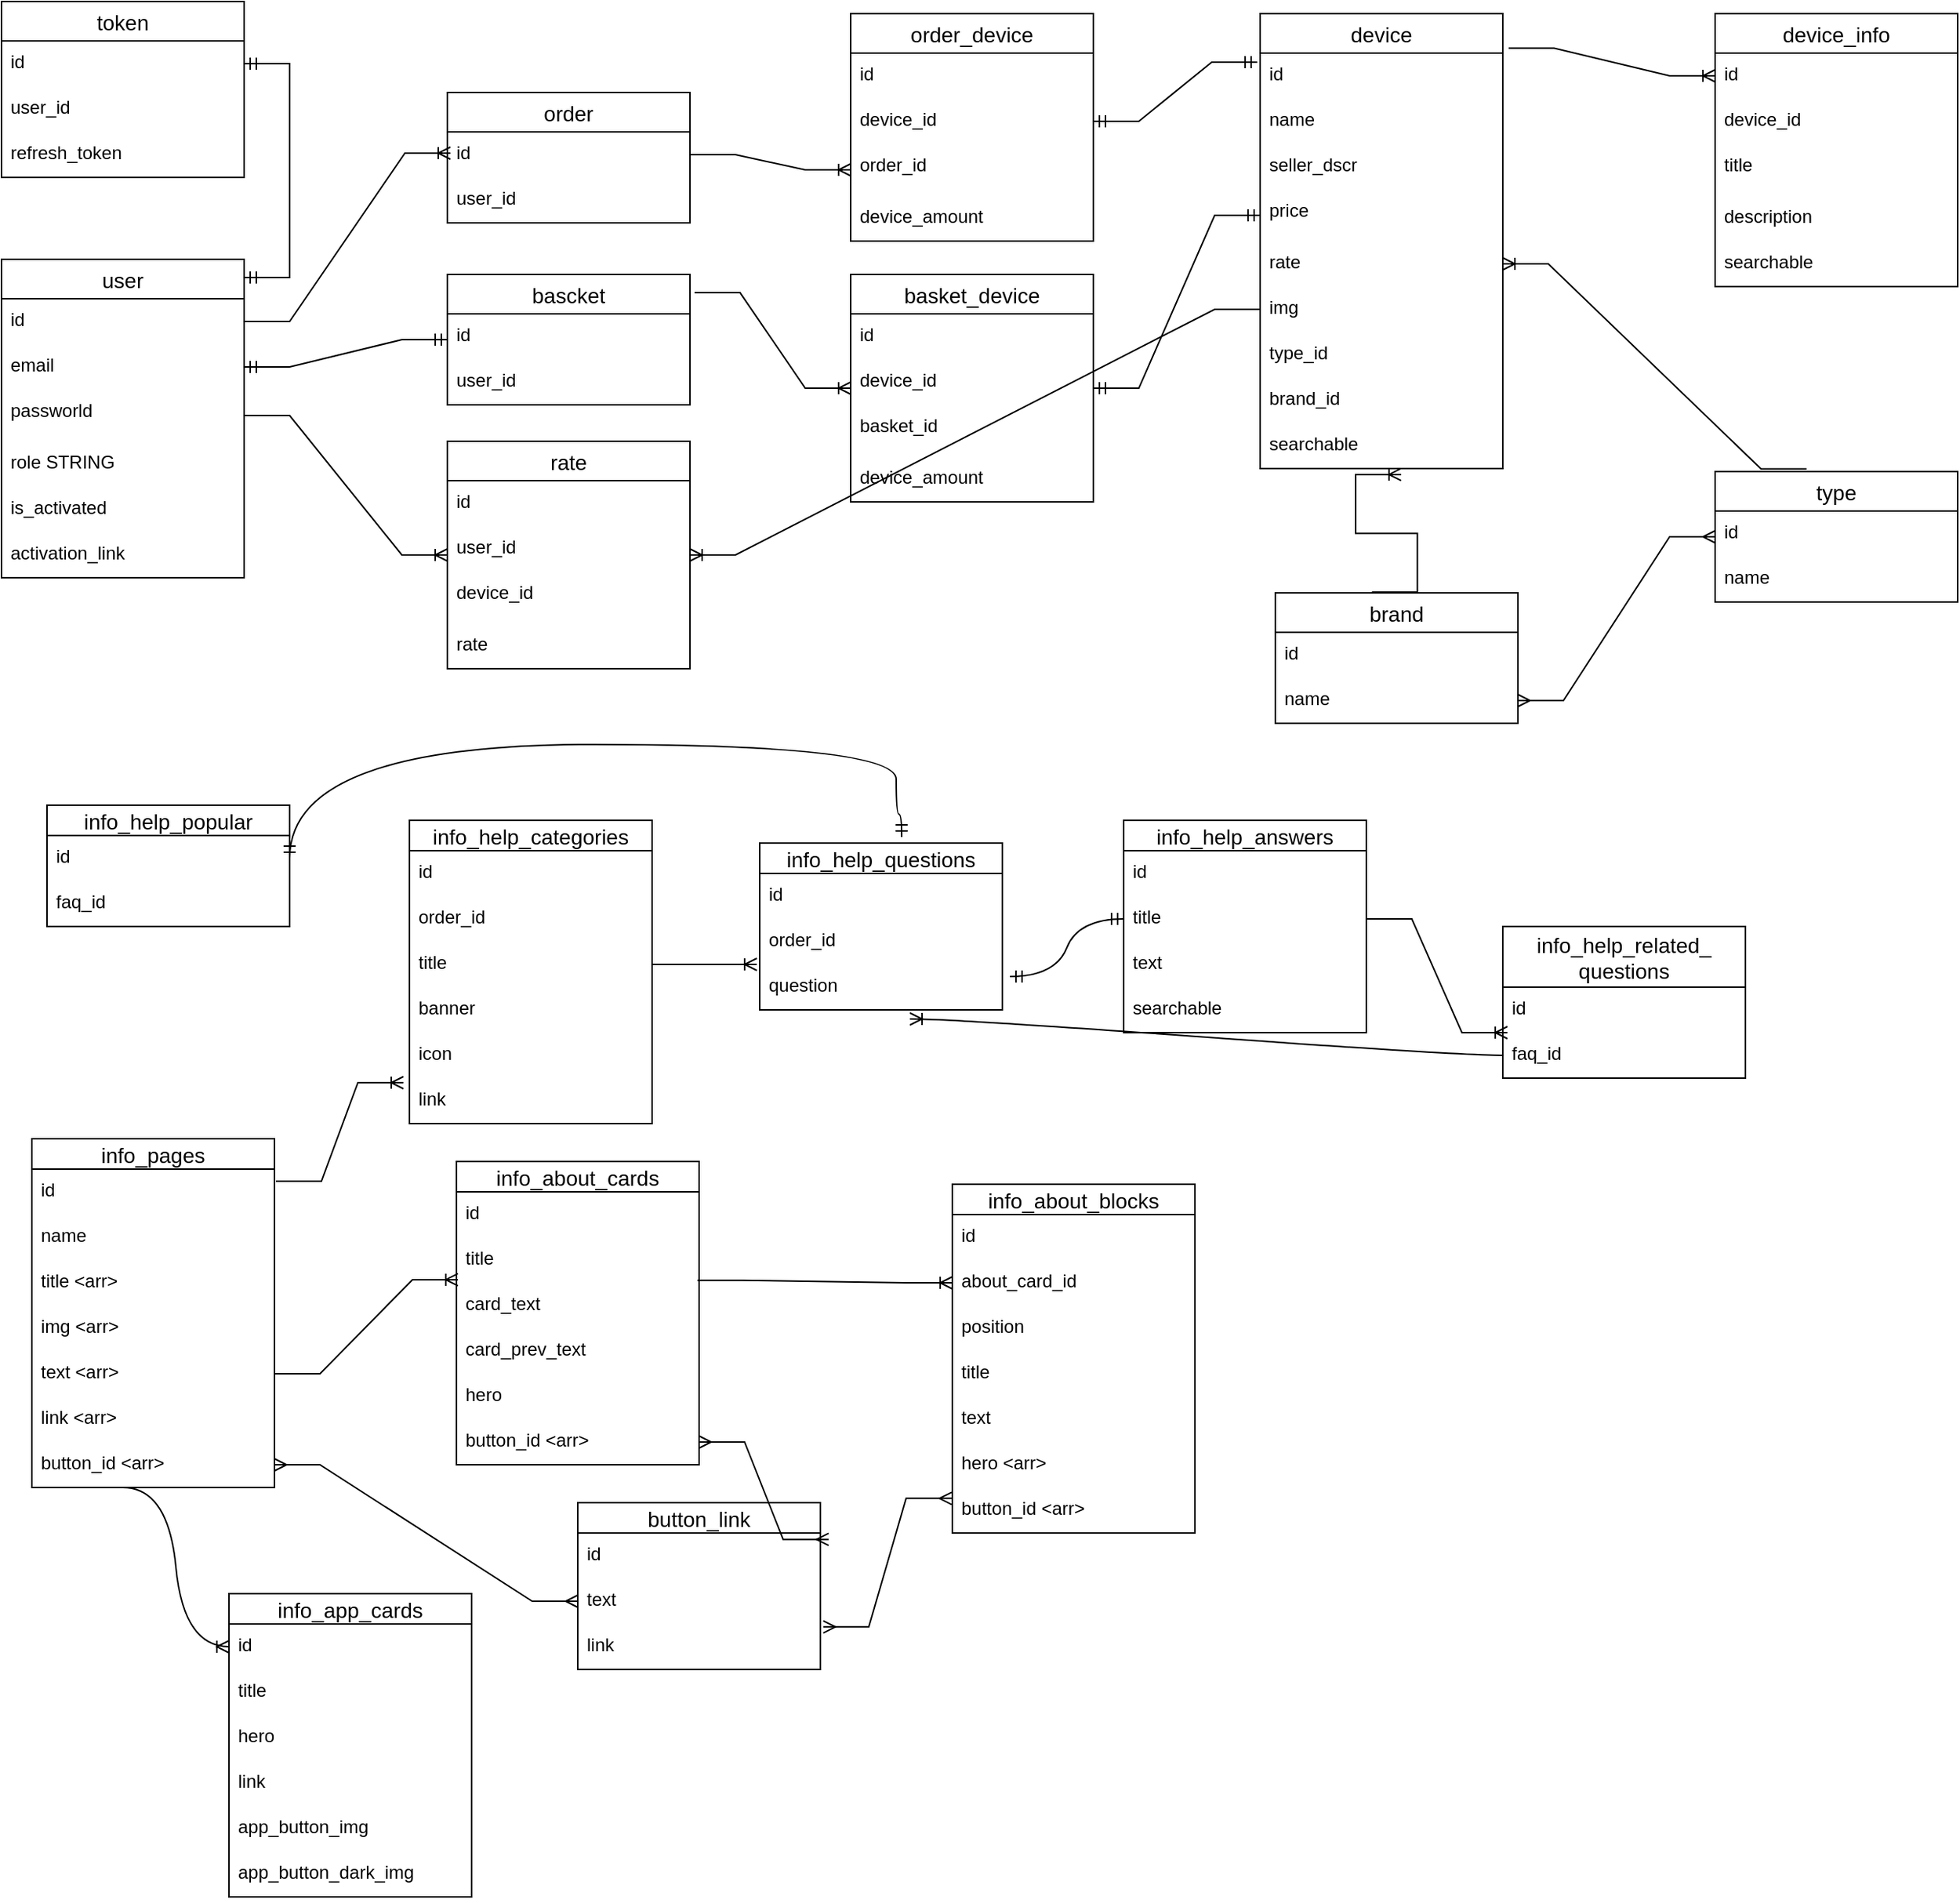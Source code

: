 <mxfile>
    <diagram id="hZeRhW0D8goVzrU_EnbR" name="Page-1">
        <mxGraphModel dx="1092" dy="359" grid="1" gridSize="10" guides="1" tooltips="1" connect="1" arrows="1" fold="1" page="1" pageScale="1" pageWidth="827" pageHeight="1169" math="0" shadow="0">
            <root>
                <mxCell id="0"/>
                <mxCell id="1" parent="0"/>
                <mxCell id="SUFD0tpNF5tw418baIag-1" value="user" style="swimlane;fontStyle=0;childLayout=stackLayout;horizontal=1;startSize=26;horizontalStack=0;resizeParent=1;resizeParentMax=0;resizeLast=0;collapsible=1;marginBottom=0;align=center;fontSize=14;" parent="1" vertex="1">
                    <mxGeometry x="40" y="190" width="160" height="210" as="geometry"/>
                </mxCell>
                <mxCell id="SUFD0tpNF5tw418baIag-2" value="id" style="text;strokeColor=none;fillColor=none;spacingLeft=4;spacingRight=4;overflow=hidden;rotatable=0;points=[[0,0.5],[1,0.5]];portConstraint=eastwest;fontSize=12;" parent="SUFD0tpNF5tw418baIag-1" vertex="1">
                    <mxGeometry y="26" width="160" height="30" as="geometry"/>
                </mxCell>
                <mxCell id="SUFD0tpNF5tw418baIag-3" value="email" style="text;strokeColor=none;fillColor=none;spacingLeft=4;spacingRight=4;overflow=hidden;rotatable=0;points=[[0,0.5],[1,0.5]];portConstraint=eastwest;fontSize=12;" parent="SUFD0tpNF5tw418baIag-1" vertex="1">
                    <mxGeometry y="56" width="160" height="30" as="geometry"/>
                </mxCell>
                <mxCell id="SUFD0tpNF5tw418baIag-5" value="passworld" style="text;strokeColor=none;fillColor=none;spacingLeft=4;spacingRight=4;overflow=hidden;rotatable=0;points=[[0,0.5],[1,0.5]];portConstraint=eastwest;fontSize=12;" parent="SUFD0tpNF5tw418baIag-1" vertex="1">
                    <mxGeometry y="86" width="160" height="34" as="geometry"/>
                </mxCell>
                <mxCell id="SUFD0tpNF5tw418baIag-4" value="role STRING" style="text;strokeColor=none;fillColor=none;spacingLeft=4;spacingRight=4;overflow=hidden;rotatable=0;points=[[0,0.5],[1,0.5]];portConstraint=eastwest;fontSize=12;" parent="SUFD0tpNF5tw418baIag-1" vertex="1">
                    <mxGeometry y="120" width="160" height="30" as="geometry"/>
                </mxCell>
                <mxCell id="RuoxXZoAFx81i13F3scx-2" value="is_activated" style="text;strokeColor=none;fillColor=none;spacingLeft=4;spacingRight=4;overflow=hidden;rotatable=0;points=[[0,0.5],[1,0.5]];portConstraint=eastwest;fontSize=12;" parent="SUFD0tpNF5tw418baIag-1" vertex="1">
                    <mxGeometry y="150" width="160" height="30" as="geometry"/>
                </mxCell>
                <mxCell id="RuoxXZoAFx81i13F3scx-3" value="activation_link" style="text;strokeColor=none;fillColor=none;spacingLeft=4;spacingRight=4;overflow=hidden;rotatable=0;points=[[0,0.5],[1,0.5]];portConstraint=eastwest;fontSize=12;" parent="SUFD0tpNF5tw418baIag-1" vertex="1">
                    <mxGeometry y="180" width="160" height="30" as="geometry"/>
                </mxCell>
                <mxCell id="SUFD0tpNF5tw418baIag-6" value="bascket" style="swimlane;fontStyle=0;childLayout=stackLayout;horizontal=1;startSize=26;horizontalStack=0;resizeParent=1;resizeParentMax=0;resizeLast=0;collapsible=1;marginBottom=0;align=center;fontSize=14;" parent="1" vertex="1">
                    <mxGeometry x="334" y="200" width="160" height="86" as="geometry"/>
                </mxCell>
                <mxCell id="SUFD0tpNF5tw418baIag-7" value="id" style="text;strokeColor=none;fillColor=none;spacingLeft=4;spacingRight=4;overflow=hidden;rotatable=0;points=[[0,0.5],[1,0.5]];portConstraint=eastwest;fontSize=12;" parent="SUFD0tpNF5tw418baIag-6" vertex="1">
                    <mxGeometry y="26" width="160" height="30" as="geometry"/>
                </mxCell>
                <mxCell id="SUFD0tpNF5tw418baIag-8" value="user_id" style="text;strokeColor=none;fillColor=none;spacingLeft=4;spacingRight=4;overflow=hidden;rotatable=0;points=[[0,0.5],[1,0.5]];portConstraint=eastwest;fontSize=12;" parent="SUFD0tpNF5tw418baIag-6" vertex="1">
                    <mxGeometry y="56" width="160" height="30" as="geometry"/>
                </mxCell>
                <mxCell id="SUFD0tpNF5tw418baIag-11" value="" style="edgeStyle=entityRelationEdgeStyle;fontSize=12;html=1;endArrow=ERmandOne;startArrow=ERmandOne;rounded=0;exitX=1;exitY=0.5;exitDx=0;exitDy=0;" parent="1" source="SUFD0tpNF5tw418baIag-3" target="SUFD0tpNF5tw418baIag-6" edge="1">
                    <mxGeometry width="100" height="100" relative="1" as="geometry">
                        <mxPoint x="314" y="370" as="sourcePoint"/>
                        <mxPoint x="414" y="270" as="targetPoint"/>
                    </mxGeometry>
                </mxCell>
                <mxCell id="SUFD0tpNF5tw418baIag-14" value="device" style="swimlane;fontStyle=0;childLayout=stackLayout;horizontal=1;startSize=26;horizontalStack=0;resizeParent=1;resizeParentMax=0;resizeLast=0;collapsible=1;marginBottom=0;align=center;fontSize=14;" parent="1" vertex="1">
                    <mxGeometry x="870" y="28" width="160" height="300" as="geometry"/>
                </mxCell>
                <mxCell id="SUFD0tpNF5tw418baIag-15" value="id" style="text;strokeColor=none;fillColor=none;spacingLeft=4;spacingRight=4;overflow=hidden;rotatable=0;points=[[0,0.5],[1,0.5]];portConstraint=eastwest;fontSize=12;" parent="SUFD0tpNF5tw418baIag-14" vertex="1">
                    <mxGeometry y="26" width="160" height="30" as="geometry"/>
                </mxCell>
                <mxCell id="SUFD0tpNF5tw418baIag-16" value="name&#10;&#10;&#10;&#10;&#10;&#10;&#10;&#10;&#10;&#10;" style="text;strokeColor=none;fillColor=none;spacingLeft=4;spacingRight=4;overflow=hidden;rotatable=0;points=[[0,0.5],[1,0.5]];portConstraint=eastwest;fontSize=12;" parent="SUFD0tpNF5tw418baIag-14" vertex="1">
                    <mxGeometry y="56" width="160" height="30" as="geometry"/>
                </mxCell>
                <mxCell id="4" value="seller_dscr&#10;" style="text;strokeColor=none;fillColor=none;spacingLeft=4;spacingRight=4;overflow=hidden;rotatable=0;points=[[0,0.5],[1,0.5]];portConstraint=eastwest;fontSize=12;" parent="SUFD0tpNF5tw418baIag-14" vertex="1">
                    <mxGeometry y="86" width="160" height="30" as="geometry"/>
                </mxCell>
                <mxCell id="SUFD0tpNF5tw418baIag-17" value="price" style="text;strokeColor=none;fillColor=none;spacingLeft=4;spacingRight=4;overflow=hidden;rotatable=0;points=[[0,0.5],[1,0.5]];portConstraint=eastwest;fontSize=12;" parent="SUFD0tpNF5tw418baIag-14" vertex="1">
                    <mxGeometry y="116" width="160" height="34" as="geometry"/>
                </mxCell>
                <mxCell id="SUFD0tpNF5tw418baIag-21" value="rate" style="text;strokeColor=none;fillColor=none;spacingLeft=4;spacingRight=4;overflow=hidden;rotatable=0;points=[[0,0.5],[1,0.5]];portConstraint=eastwest;fontSize=12;" parent="SUFD0tpNF5tw418baIag-14" vertex="1">
                    <mxGeometry y="150" width="160" height="30" as="geometry"/>
                </mxCell>
                <mxCell id="SUFD0tpNF5tw418baIag-23" value="img" style="text;strokeColor=none;fillColor=none;spacingLeft=4;spacingRight=4;overflow=hidden;rotatable=0;points=[[0,0.5],[1,0.5]];portConstraint=eastwest;fontSize=12;" parent="SUFD0tpNF5tw418baIag-14" vertex="1">
                    <mxGeometry y="180" width="160" height="30" as="geometry"/>
                </mxCell>
                <mxCell id="SUFD0tpNF5tw418baIag-24" value="type_id" style="text;strokeColor=none;fillColor=none;spacingLeft=4;spacingRight=4;overflow=hidden;rotatable=0;points=[[0,0.5],[1,0.5]];portConstraint=eastwest;fontSize=12;" parent="SUFD0tpNF5tw418baIag-14" vertex="1">
                    <mxGeometry y="210" width="160" height="30" as="geometry"/>
                </mxCell>
                <mxCell id="SUFD0tpNF5tw418baIag-22" value="brand_id" style="text;strokeColor=none;fillColor=none;spacingLeft=4;spacingRight=4;overflow=hidden;rotatable=0;points=[[0,0.5],[1,0.5]];portConstraint=eastwest;fontSize=12;" parent="SUFD0tpNF5tw418baIag-14" vertex="1">
                    <mxGeometry y="240" width="160" height="30" as="geometry"/>
                </mxCell>
                <mxCell id="7" value="searchable" style="text;strokeColor=none;fillColor=none;spacingLeft=4;spacingRight=4;overflow=hidden;rotatable=0;points=[[0,0.5],[1,0.5]];portConstraint=eastwest;fontSize=12;" vertex="1" parent="SUFD0tpNF5tw418baIag-14">
                    <mxGeometry y="270" width="160" height="30" as="geometry"/>
                </mxCell>
                <mxCell id="SUFD0tpNF5tw418baIag-25" value="type" style="swimlane;fontStyle=0;childLayout=stackLayout;horizontal=1;startSize=26;horizontalStack=0;resizeParent=1;resizeParentMax=0;resizeLast=0;collapsible=1;marginBottom=0;align=center;fontSize=14;" parent="1" vertex="1">
                    <mxGeometry x="1170" y="330" width="160" height="86" as="geometry"/>
                </mxCell>
                <mxCell id="SUFD0tpNF5tw418baIag-26" value="id" style="text;strokeColor=none;fillColor=none;spacingLeft=4;spacingRight=4;overflow=hidden;rotatable=0;points=[[0,0.5],[1,0.5]];portConstraint=eastwest;fontSize=12;" parent="SUFD0tpNF5tw418baIag-25" vertex="1">
                    <mxGeometry y="26" width="160" height="30" as="geometry"/>
                </mxCell>
                <mxCell id="SUFD0tpNF5tw418baIag-27" value="name" style="text;strokeColor=none;fillColor=none;spacingLeft=4;spacingRight=4;overflow=hidden;rotatable=0;points=[[0,0.5],[1,0.5]];portConstraint=eastwest;fontSize=12;" parent="SUFD0tpNF5tw418baIag-25" vertex="1">
                    <mxGeometry y="56" width="160" height="30" as="geometry"/>
                </mxCell>
                <mxCell id="SUFD0tpNF5tw418baIag-30" value="brand" style="swimlane;fontStyle=0;childLayout=stackLayout;horizontal=1;startSize=26;horizontalStack=0;resizeParent=1;resizeParentMax=0;resizeLast=0;collapsible=1;marginBottom=0;align=center;fontSize=14;" parent="1" vertex="1">
                    <mxGeometry x="880" y="410" width="160" height="86" as="geometry"/>
                </mxCell>
                <mxCell id="SUFD0tpNF5tw418baIag-31" value="id" style="text;strokeColor=none;fillColor=none;spacingLeft=4;spacingRight=4;overflow=hidden;rotatable=0;points=[[0,0.5],[1,0.5]];portConstraint=eastwest;fontSize=12;" parent="SUFD0tpNF5tw418baIag-30" vertex="1">
                    <mxGeometry y="26" width="160" height="30" as="geometry"/>
                </mxCell>
                <mxCell id="SUFD0tpNF5tw418baIag-32" value="name" style="text;strokeColor=none;fillColor=none;spacingLeft=4;spacingRight=4;overflow=hidden;rotatable=0;points=[[0,0.5],[1,0.5]];portConstraint=eastwest;fontSize=12;" parent="SUFD0tpNF5tw418baIag-30" vertex="1">
                    <mxGeometry y="56" width="160" height="30" as="geometry"/>
                </mxCell>
                <mxCell id="SUFD0tpNF5tw418baIag-35" value="" style="edgeStyle=entityRelationEdgeStyle;fontSize=12;html=1;endArrow=ERoneToMany;rounded=0;exitX=0.377;exitY=-0.02;exitDx=0;exitDy=0;exitPerimeter=0;entryX=1;entryY=0.5;entryDx=0;entryDy=0;" parent="1" source="SUFD0tpNF5tw418baIag-25" target="SUFD0tpNF5tw418baIag-21" edge="1">
                    <mxGeometry width="100" height="100" relative="1" as="geometry">
                        <mxPoint x="210" y="460" as="sourcePoint"/>
                        <mxPoint x="1130" y="410" as="targetPoint"/>
                    </mxGeometry>
                </mxCell>
                <mxCell id="SUFD0tpNF5tw418baIag-36" value="" style="edgeStyle=entityRelationEdgeStyle;fontSize=12;html=1;endArrow=ERoneToMany;rounded=0;entryX=0.581;entryY=1.133;entryDx=0;entryDy=0;entryPerimeter=0;exitX=0.398;exitY=-0.006;exitDx=0;exitDy=0;exitPerimeter=0;" parent="1" source="SUFD0tpNF5tw418baIag-30" target="7" edge="1">
                    <mxGeometry width="100" height="100" relative="1" as="geometry">
                        <mxPoint x="810" y="510" as="sourcePoint"/>
                        <mxPoint x="760" y="580" as="targetPoint"/>
                    </mxGeometry>
                </mxCell>
                <mxCell id="SUFD0tpNF5tw418baIag-37" value="" style="edgeStyle=entityRelationEdgeStyle;fontSize=12;html=1;endArrow=ERmany;startArrow=ERmany;rounded=0;exitX=1;exitY=0.5;exitDx=0;exitDy=0;" parent="1" source="SUFD0tpNF5tw418baIag-32" target="SUFD0tpNF5tw418baIag-25" edge="1">
                    <mxGeometry width="100" height="100" relative="1" as="geometry">
                        <mxPoint x="400" y="580" as="sourcePoint"/>
                        <mxPoint x="450" y="530" as="targetPoint"/>
                    </mxGeometry>
                </mxCell>
                <mxCell id="SUFD0tpNF5tw418baIag-38" value="device_info" style="swimlane;fontStyle=0;childLayout=stackLayout;horizontal=1;startSize=26;horizontalStack=0;resizeParent=1;resizeParentMax=0;resizeLast=0;collapsible=1;marginBottom=0;align=center;fontSize=14;" parent="1" vertex="1">
                    <mxGeometry x="1170" y="28" width="160" height="180" as="geometry"/>
                </mxCell>
                <mxCell id="SUFD0tpNF5tw418baIag-39" value="id" style="text;strokeColor=none;fillColor=none;spacingLeft=4;spacingRight=4;overflow=hidden;rotatable=0;points=[[0,0.5],[1,0.5]];portConstraint=eastwest;fontSize=12;" parent="SUFD0tpNF5tw418baIag-38" vertex="1">
                    <mxGeometry y="26" width="160" height="30" as="geometry"/>
                </mxCell>
                <mxCell id="SUFD0tpNF5tw418baIag-40" value="device_id" style="text;strokeColor=none;fillColor=none;spacingLeft=4;spacingRight=4;overflow=hidden;rotatable=0;points=[[0,0.5],[1,0.5]];portConstraint=eastwest;fontSize=12;" parent="SUFD0tpNF5tw418baIag-38" vertex="1">
                    <mxGeometry y="56" width="160" height="30" as="geometry"/>
                </mxCell>
                <mxCell id="SUFD0tpNF5tw418baIag-41" value="title" style="text;strokeColor=none;fillColor=none;spacingLeft=4;spacingRight=4;overflow=hidden;rotatable=0;points=[[0,0.5],[1,0.5]];portConstraint=eastwest;fontSize=12;" parent="SUFD0tpNF5tw418baIag-38" vertex="1">
                    <mxGeometry y="86" width="160" height="34" as="geometry"/>
                </mxCell>
                <mxCell id="SUFD0tpNF5tw418baIag-42" value="description" style="text;strokeColor=none;fillColor=none;spacingLeft=4;spacingRight=4;overflow=hidden;rotatable=0;points=[[0,0.5],[1,0.5]];portConstraint=eastwest;fontSize=12;" parent="SUFD0tpNF5tw418baIag-38" vertex="1">
                    <mxGeometry y="120" width="160" height="30" as="geometry"/>
                </mxCell>
                <mxCell id="8" value="searchable" style="text;strokeColor=none;fillColor=none;spacingLeft=4;spacingRight=4;overflow=hidden;rotatable=0;points=[[0,0.5],[1,0.5]];portConstraint=eastwest;fontSize=12;" vertex="1" parent="SUFD0tpNF5tw418baIag-38">
                    <mxGeometry y="150" width="160" height="30" as="geometry"/>
                </mxCell>
                <mxCell id="SUFD0tpNF5tw418baIag-43" value="" style="edgeStyle=entityRelationEdgeStyle;fontSize=12;html=1;endArrow=ERoneToMany;rounded=0;exitX=1.024;exitY=0.076;exitDx=0;exitDy=0;exitPerimeter=0;" parent="1" source="SUFD0tpNF5tw418baIag-14" target="SUFD0tpNF5tw418baIag-39" edge="1">
                    <mxGeometry width="100" height="100" relative="1" as="geometry">
                        <mxPoint x="360" y="690" as="sourcePoint"/>
                        <mxPoint x="1060" y="220" as="targetPoint"/>
                    </mxGeometry>
                </mxCell>
                <mxCell id="SUFD0tpNF5tw418baIag-44" value="basket_device" style="swimlane;fontStyle=0;childLayout=stackLayout;horizontal=1;startSize=26;horizontalStack=0;resizeParent=1;resizeParentMax=0;resizeLast=0;collapsible=1;marginBottom=0;align=center;fontSize=14;" parent="1" vertex="1">
                    <mxGeometry x="600" y="200" width="160" height="150" as="geometry"/>
                </mxCell>
                <mxCell id="SUFD0tpNF5tw418baIag-45" value="id" style="text;strokeColor=none;fillColor=none;spacingLeft=4;spacingRight=4;overflow=hidden;rotatable=0;points=[[0,0.5],[1,0.5]];portConstraint=eastwest;fontSize=12;" parent="SUFD0tpNF5tw418baIag-44" vertex="1">
                    <mxGeometry y="26" width="160" height="30" as="geometry"/>
                </mxCell>
                <mxCell id="SUFD0tpNF5tw418baIag-46" value="device_id" style="text;strokeColor=none;fillColor=none;spacingLeft=4;spacingRight=4;overflow=hidden;rotatable=0;points=[[0,0.5],[1,0.5]];portConstraint=eastwest;fontSize=12;" parent="SUFD0tpNF5tw418baIag-44" vertex="1">
                    <mxGeometry y="56" width="160" height="30" as="geometry"/>
                </mxCell>
                <mxCell id="SUFD0tpNF5tw418baIag-48" value="basket_id" style="text;strokeColor=none;fillColor=none;spacingLeft=4;spacingRight=4;overflow=hidden;rotatable=0;points=[[0,0.5],[1,0.5]];portConstraint=eastwest;fontSize=12;" parent="SUFD0tpNF5tw418baIag-44" vertex="1">
                    <mxGeometry y="86" width="160" height="34" as="geometry"/>
                </mxCell>
                <mxCell id="YWA_Ww9ENnkFtok94tXo-1" value="device_amount" style="text;strokeColor=none;fillColor=none;spacingLeft=4;spacingRight=4;overflow=hidden;rotatable=0;points=[[0,0.5],[1,0.5]];portConstraint=eastwest;fontSize=12;" parent="SUFD0tpNF5tw418baIag-44" vertex="1">
                    <mxGeometry y="120" width="160" height="30" as="geometry"/>
                </mxCell>
                <mxCell id="SUFD0tpNF5tw418baIag-49" value="" style="edgeStyle=entityRelationEdgeStyle;fontSize=12;html=1;endArrow=ERoneToMany;rounded=0;exitX=1.019;exitY=0.14;exitDx=0;exitDy=0;exitPerimeter=0;" parent="1" source="SUFD0tpNF5tw418baIag-6" target="SUFD0tpNF5tw418baIag-44" edge="1">
                    <mxGeometry width="100" height="100" relative="1" as="geometry">
                        <mxPoint x="360" y="390" as="sourcePoint"/>
                        <mxPoint x="460" y="290" as="targetPoint"/>
                    </mxGeometry>
                </mxCell>
                <mxCell id="SUFD0tpNF5tw418baIag-50" value="" style="edgeStyle=entityRelationEdgeStyle;fontSize=12;html=1;endArrow=ERmandOne;startArrow=ERmandOne;rounded=0;exitX=0;exitY=0.5;exitDx=0;exitDy=0;" parent="1" source="SUFD0tpNF5tw418baIag-17" target="SUFD0tpNF5tw418baIag-44" edge="1">
                    <mxGeometry width="100" height="100" relative="1" as="geometry">
                        <mxPoint x="380" y="390" as="sourcePoint"/>
                        <mxPoint x="480" y="290" as="targetPoint"/>
                    </mxGeometry>
                </mxCell>
                <mxCell id="SUFD0tpNF5tw418baIag-52" value="rate" style="swimlane;fontStyle=0;childLayout=stackLayout;horizontal=1;startSize=26;horizontalStack=0;resizeParent=1;resizeParentMax=0;resizeLast=0;collapsible=1;marginBottom=0;align=center;fontSize=14;" parent="1" vertex="1">
                    <mxGeometry x="334" y="310" width="160" height="150" as="geometry"/>
                </mxCell>
                <mxCell id="SUFD0tpNF5tw418baIag-53" value="id" style="text;strokeColor=none;fillColor=none;spacingLeft=4;spacingRight=4;overflow=hidden;rotatable=0;points=[[0,0.5],[1,0.5]];portConstraint=eastwest;fontSize=12;" parent="SUFD0tpNF5tw418baIag-52" vertex="1">
                    <mxGeometry y="26" width="160" height="30" as="geometry"/>
                </mxCell>
                <mxCell id="SUFD0tpNF5tw418baIag-54" value="user_id" style="text;strokeColor=none;fillColor=none;spacingLeft=4;spacingRight=4;overflow=hidden;rotatable=0;points=[[0,0.5],[1,0.5]];portConstraint=eastwest;fontSize=12;" parent="SUFD0tpNF5tw418baIag-52" vertex="1">
                    <mxGeometry y="56" width="160" height="30" as="geometry"/>
                </mxCell>
                <mxCell id="SUFD0tpNF5tw418baIag-55" value="device_id" style="text;strokeColor=none;fillColor=none;spacingLeft=4;spacingRight=4;overflow=hidden;rotatable=0;points=[[0,0.5],[1,0.5]];portConstraint=eastwest;fontSize=12;" parent="SUFD0tpNF5tw418baIag-52" vertex="1">
                    <mxGeometry y="86" width="160" height="34" as="geometry"/>
                </mxCell>
                <mxCell id="SUFD0tpNF5tw418baIag-56" value="rate" style="text;strokeColor=none;fillColor=none;spacingLeft=4;spacingRight=4;overflow=hidden;rotatable=0;points=[[0,0.5],[1,0.5]];portConstraint=eastwest;fontSize=12;" parent="SUFD0tpNF5tw418baIag-52" vertex="1">
                    <mxGeometry y="120" width="160" height="30" as="geometry"/>
                </mxCell>
                <mxCell id="SUFD0tpNF5tw418baIag-57" value="" style="edgeStyle=entityRelationEdgeStyle;fontSize=12;html=1;endArrow=ERoneToMany;rounded=0;" parent="1" source="SUFD0tpNF5tw418baIag-5" target="SUFD0tpNF5tw418baIag-52" edge="1">
                    <mxGeometry width="100" height="100" relative="1" as="geometry">
                        <mxPoint x="330" y="460" as="sourcePoint"/>
                        <mxPoint x="490" y="420" as="targetPoint"/>
                    </mxGeometry>
                </mxCell>
                <mxCell id="SUFD0tpNF5tw418baIag-58" value="" style="edgeStyle=entityRelationEdgeStyle;fontSize=12;html=1;endArrow=ERoneToMany;rounded=0;exitX=0;exitY=0.5;exitDx=0;exitDy=0;" parent="1" source="SUFD0tpNF5tw418baIag-23" target="SUFD0tpNF5tw418baIag-52" edge="1">
                    <mxGeometry width="100" height="100" relative="1" as="geometry">
                        <mxPoint x="510" y="310" as="sourcePoint"/>
                        <mxPoint x="430" y="360" as="targetPoint"/>
                    </mxGeometry>
                </mxCell>
                <mxCell id="IkXxFlftjOC6oyxYw-Yh-1" value="order" style="swimlane;fontStyle=0;childLayout=stackLayout;horizontal=1;startSize=26;horizontalStack=0;resizeParent=1;resizeParentMax=0;resizeLast=0;collapsible=1;marginBottom=0;align=center;fontSize=14;" parent="1" vertex="1">
                    <mxGeometry x="334" y="80" width="160" height="86" as="geometry"/>
                </mxCell>
                <mxCell id="IkXxFlftjOC6oyxYw-Yh-2" value="id" style="text;strokeColor=none;fillColor=none;spacingLeft=4;spacingRight=4;overflow=hidden;rotatable=0;points=[[0,0.5],[1,0.5]];portConstraint=eastwest;fontSize=12;" parent="IkXxFlftjOC6oyxYw-Yh-1" vertex="1">
                    <mxGeometry y="26" width="160" height="30" as="geometry"/>
                </mxCell>
                <mxCell id="IkXxFlftjOC6oyxYw-Yh-3" value="user_id" style="text;strokeColor=none;fillColor=none;spacingLeft=4;spacingRight=4;overflow=hidden;rotatable=0;points=[[0,0.5],[1,0.5]];portConstraint=eastwest;fontSize=12;" parent="IkXxFlftjOC6oyxYw-Yh-1" vertex="1">
                    <mxGeometry y="56" width="160" height="30" as="geometry"/>
                </mxCell>
                <mxCell id="IkXxFlftjOC6oyxYw-Yh-4" value="order_device" style="swimlane;fontStyle=0;childLayout=stackLayout;horizontal=1;startSize=26;horizontalStack=0;resizeParent=1;resizeParentMax=0;resizeLast=0;collapsible=1;marginBottom=0;align=center;fontSize=14;" parent="1" vertex="1">
                    <mxGeometry x="600" y="28" width="160" height="150" as="geometry"/>
                </mxCell>
                <mxCell id="IkXxFlftjOC6oyxYw-Yh-5" value="id" style="text;strokeColor=none;fillColor=none;spacingLeft=4;spacingRight=4;overflow=hidden;rotatable=0;points=[[0,0.5],[1,0.5]];portConstraint=eastwest;fontSize=12;" parent="IkXxFlftjOC6oyxYw-Yh-4" vertex="1">
                    <mxGeometry y="26" width="160" height="30" as="geometry"/>
                </mxCell>
                <mxCell id="IkXxFlftjOC6oyxYw-Yh-6" value="device_id" style="text;strokeColor=none;fillColor=none;spacingLeft=4;spacingRight=4;overflow=hidden;rotatable=0;points=[[0,0.5],[1,0.5]];portConstraint=eastwest;fontSize=12;" parent="IkXxFlftjOC6oyxYw-Yh-4" vertex="1">
                    <mxGeometry y="56" width="160" height="30" as="geometry"/>
                </mxCell>
                <mxCell id="IkXxFlftjOC6oyxYw-Yh-7" value="order_id" style="text;strokeColor=none;fillColor=none;spacingLeft=4;spacingRight=4;overflow=hidden;rotatable=0;points=[[0,0.5],[1,0.5]];portConstraint=eastwest;fontSize=12;" parent="IkXxFlftjOC6oyxYw-Yh-4" vertex="1">
                    <mxGeometry y="86" width="160" height="34" as="geometry"/>
                </mxCell>
                <mxCell id="IkXxFlftjOC6oyxYw-Yh-8" value="device_amount" style="text;strokeColor=none;fillColor=none;spacingLeft=4;spacingRight=4;overflow=hidden;rotatable=0;points=[[0,0.5],[1,0.5]];portConstraint=eastwest;fontSize=12;" parent="IkXxFlftjOC6oyxYw-Yh-4" vertex="1">
                    <mxGeometry y="120" width="160" height="30" as="geometry"/>
                </mxCell>
                <mxCell id="IkXxFlftjOC6oyxYw-Yh-10" value="" style="edgeStyle=entityRelationEdgeStyle;fontSize=12;html=1;endArrow=ERoneToMany;rounded=0;entryX=0;entryY=0.5;entryDx=0;entryDy=0;exitX=1;exitY=0.5;exitDx=0;exitDy=0;" parent="1" source="IkXxFlftjOC6oyxYw-Yh-2" target="IkXxFlftjOC6oyxYw-Yh-7" edge="1">
                    <mxGeometry width="100" height="100" relative="1" as="geometry">
                        <mxPoint x="494" y="70" as="sourcePoint"/>
                        <mxPoint x="596.96" y="134.48" as="targetPoint"/>
                    </mxGeometry>
                </mxCell>
                <mxCell id="IkXxFlftjOC6oyxYw-Yh-11" value="" style="edgeStyle=entityRelationEdgeStyle;fontSize=12;html=1;endArrow=ERmandOne;startArrow=ERmandOne;rounded=0;entryX=1;entryY=0.5;entryDx=0;entryDy=0;exitX=-0.012;exitY=0.2;exitDx=0;exitDy=0;exitPerimeter=0;" parent="1" source="SUFD0tpNF5tw418baIag-15" target="IkXxFlftjOC6oyxYw-Yh-6" edge="1">
                    <mxGeometry width="100" height="100" relative="1" as="geometry">
                        <mxPoint x="910" y="130" as="sourcePoint"/>
                        <mxPoint x="800" y="95.08" as="targetPoint"/>
                    </mxGeometry>
                </mxCell>
                <mxCell id="IkXxFlftjOC6oyxYw-Yh-14" value="" style="edgeStyle=entityRelationEdgeStyle;fontSize=12;html=1;endArrow=ERoneToMany;rounded=0;entryX=0;entryY=0.5;entryDx=0;entryDy=0;exitX=1;exitY=0.5;exitDx=0;exitDy=0;" parent="1" source="SUFD0tpNF5tw418baIag-2" edge="1">
                    <mxGeometry width="100" height="100" relative="1" as="geometry">
                        <mxPoint x="220" y="148" as="sourcePoint"/>
                        <mxPoint x="336" y="120" as="targetPoint"/>
                    </mxGeometry>
                </mxCell>
                <mxCell id="RuoxXZoAFx81i13F3scx-4" value="token" style="swimlane;fontStyle=0;childLayout=stackLayout;horizontal=1;startSize=26;horizontalStack=0;resizeParent=1;resizeParentMax=0;resizeLast=0;collapsible=1;marginBottom=0;align=center;fontSize=14;" parent="1" vertex="1">
                    <mxGeometry x="40" y="20" width="160" height="116" as="geometry"/>
                </mxCell>
                <mxCell id="RuoxXZoAFx81i13F3scx-15" value="id" style="text;strokeColor=none;fillColor=none;spacingLeft=4;spacingRight=4;overflow=hidden;rotatable=0;points=[[0,0.5],[1,0.5]];portConstraint=eastwest;fontSize=12;" parent="RuoxXZoAFx81i13F3scx-4" vertex="1">
                    <mxGeometry y="26" width="160" height="30" as="geometry"/>
                </mxCell>
                <mxCell id="RuoxXZoAFx81i13F3scx-10" value="user_id" style="text;strokeColor=none;fillColor=none;spacingLeft=4;spacingRight=4;overflow=hidden;rotatable=0;points=[[0,0.5],[1,0.5]];portConstraint=eastwest;fontSize=12;" parent="RuoxXZoAFx81i13F3scx-4" vertex="1">
                    <mxGeometry y="56" width="160" height="30" as="geometry"/>
                </mxCell>
                <mxCell id="RuoxXZoAFx81i13F3scx-6" value="refresh_token" style="text;strokeColor=none;fillColor=none;spacingLeft=4;spacingRight=4;overflow=hidden;rotatable=0;points=[[0,0.5],[1,0.5]];portConstraint=eastwest;fontSize=12;" parent="RuoxXZoAFx81i13F3scx-4" vertex="1">
                    <mxGeometry y="86" width="160" height="30" as="geometry"/>
                </mxCell>
                <mxCell id="RuoxXZoAFx81i13F3scx-13" value="" style="edgeStyle=entityRelationEdgeStyle;fontSize=12;html=1;endArrow=ERmandOne;startArrow=ERmandOne;rounded=0;entryX=1;entryY=0.057;entryDx=0;entryDy=0;entryPerimeter=0;" parent="1" source="RuoxXZoAFx81i13F3scx-15" target="SUFD0tpNF5tw418baIag-1" edge="1">
                    <mxGeometry width="100" height="100" relative="1" as="geometry">
                        <mxPoint x="210" y="40" as="sourcePoint"/>
                        <mxPoint y="80" as="targetPoint"/>
                    </mxGeometry>
                </mxCell>
                <mxCell id="v_IM4eJg1uwsnEVhw5GO-1" value="info_pages" style="swimlane;fontStyle=0;childLayout=stackLayout;horizontal=1;startSize=20;horizontalStack=0;resizeParent=1;resizeParentMax=0;resizeLast=0;collapsible=1;marginBottom=0;align=center;fontSize=14;" parent="1" vertex="1">
                    <mxGeometry x="60" y="770" width="160" height="230" as="geometry">
                        <mxRectangle x="80" y="550" width="80" height="30" as="alternateBounds"/>
                    </mxGeometry>
                </mxCell>
                <mxCell id="v_IM4eJg1uwsnEVhw5GO-2" value="id" style="text;strokeColor=none;fillColor=none;spacingLeft=4;spacingRight=4;overflow=hidden;rotatable=0;points=[[0,0.5],[1,0.5]];portConstraint=eastwest;fontSize=12;" parent="v_IM4eJg1uwsnEVhw5GO-1" vertex="1">
                    <mxGeometry y="20" width="160" height="30" as="geometry"/>
                </mxCell>
                <mxCell id="v_IM4eJg1uwsnEVhw5GO-3" value="name" style="text;strokeColor=none;fillColor=none;spacingLeft=4;spacingRight=4;overflow=hidden;rotatable=0;points=[[0,0.5],[1,0.5]];portConstraint=eastwest;fontSize=12;" parent="v_IM4eJg1uwsnEVhw5GO-1" vertex="1">
                    <mxGeometry y="50" width="160" height="30" as="geometry"/>
                </mxCell>
                <mxCell id="rdArdedHqNd1tPleShdm-20" value="title &lt;arr&gt;" style="text;strokeColor=none;fillColor=none;spacingLeft=4;spacingRight=4;overflow=hidden;rotatable=0;points=[[0,0.5],[1,0.5]];portConstraint=eastwest;fontSize=12;" parent="v_IM4eJg1uwsnEVhw5GO-1" vertex="1">
                    <mxGeometry y="80" width="160" height="30" as="geometry"/>
                </mxCell>
                <mxCell id="rdArdedHqNd1tPleShdm-24" value="img &lt;arr&gt;" style="text;strokeColor=none;fillColor=none;spacingLeft=4;spacingRight=4;overflow=hidden;rotatable=0;points=[[0,0.5],[1,0.5]];portConstraint=eastwest;fontSize=12;" parent="v_IM4eJg1uwsnEVhw5GO-1" vertex="1">
                    <mxGeometry y="110" width="160" height="30" as="geometry"/>
                </mxCell>
                <mxCell id="rdArdedHqNd1tPleShdm-21" value="text &lt;arr&gt;" style="text;strokeColor=none;fillColor=none;spacingLeft=4;spacingRight=4;overflow=hidden;rotatable=0;points=[[0,0.5],[1,0.5]];portConstraint=eastwest;fontSize=12;" parent="v_IM4eJg1uwsnEVhw5GO-1" vertex="1">
                    <mxGeometry y="140" width="160" height="30" as="geometry"/>
                </mxCell>
                <mxCell id="rdArdedHqNd1tPleShdm-22" value="link &lt;arr&gt;" style="text;strokeColor=none;fillColor=none;spacingLeft=4;spacingRight=4;overflow=hidden;rotatable=0;points=[[0,0.5],[1,0.5]];portConstraint=eastwest;fontSize=12;" parent="v_IM4eJg1uwsnEVhw5GO-1" vertex="1">
                    <mxGeometry y="170" width="160" height="30" as="geometry"/>
                </mxCell>
                <mxCell id="rdArdedHqNd1tPleShdm-23" value="button_id &lt;arr&gt;" style="text;strokeColor=none;fillColor=none;spacingLeft=4;spacingRight=4;overflow=hidden;rotatable=0;points=[[0,0.5],[1,0.5]];portConstraint=eastwest;fontSize=12;" parent="v_IM4eJg1uwsnEVhw5GO-1" vertex="1">
                    <mxGeometry y="200" width="160" height="30" as="geometry"/>
                </mxCell>
                <mxCell id="v_IM4eJg1uwsnEVhw5GO-5" value="button_link" style="swimlane;fontStyle=0;childLayout=stackLayout;horizontal=1;startSize=20;horizontalStack=0;resizeParent=1;resizeParentMax=0;resizeLast=0;collapsible=1;marginBottom=0;align=center;fontSize=14;" parent="1" vertex="1">
                    <mxGeometry x="420" y="1010" width="160" height="110" as="geometry">
                        <mxRectangle x="80" y="550" width="80" height="30" as="alternateBounds"/>
                    </mxGeometry>
                </mxCell>
                <mxCell id="v_IM4eJg1uwsnEVhw5GO-6" value="id" style="text;strokeColor=none;fillColor=none;spacingLeft=4;spacingRight=4;overflow=hidden;rotatable=0;points=[[0,0.5],[1,0.5]];portConstraint=eastwest;fontSize=12;" parent="v_IM4eJg1uwsnEVhw5GO-5" vertex="1">
                    <mxGeometry y="20" width="160" height="30" as="geometry"/>
                </mxCell>
                <mxCell id="v_IM4eJg1uwsnEVhw5GO-7" value="text" style="text;strokeColor=none;fillColor=none;spacingLeft=4;spacingRight=4;overflow=hidden;rotatable=0;points=[[0,0.5],[1,0.5]];portConstraint=eastwest;fontSize=12;" parent="v_IM4eJg1uwsnEVhw5GO-5" vertex="1">
                    <mxGeometry y="50" width="160" height="30" as="geometry"/>
                </mxCell>
                <mxCell id="v_IM4eJg1uwsnEVhw5GO-8" value="link" style="text;strokeColor=none;fillColor=none;spacingLeft=4;spacingRight=4;overflow=hidden;rotatable=0;points=[[0,0.5],[1,0.5]];portConstraint=eastwest;fontSize=12;" parent="v_IM4eJg1uwsnEVhw5GO-5" vertex="1">
                    <mxGeometry y="80" width="160" height="30" as="geometry"/>
                </mxCell>
                <mxCell id="rdArdedHqNd1tPleShdm-1" value="info_help_categories" style="swimlane;fontStyle=0;childLayout=stackLayout;horizontal=1;startSize=20;horizontalStack=0;resizeParent=1;resizeParentMax=0;resizeLast=0;collapsible=1;marginBottom=0;align=center;fontSize=14;" parent="1" vertex="1">
                    <mxGeometry x="309" y="560" width="160" height="200" as="geometry">
                        <mxRectangle x="80" y="550" width="80" height="30" as="alternateBounds"/>
                    </mxGeometry>
                </mxCell>
                <mxCell id="rdArdedHqNd1tPleShdm-2" value="id" style="text;strokeColor=none;fillColor=none;spacingLeft=4;spacingRight=4;overflow=hidden;rotatable=0;points=[[0,0.5],[1,0.5]];portConstraint=eastwest;fontSize=12;" parent="rdArdedHqNd1tPleShdm-1" vertex="1">
                    <mxGeometry y="20" width="160" height="30" as="geometry"/>
                </mxCell>
                <mxCell id="2" value="order_id" style="text;strokeColor=none;fillColor=none;spacingLeft=4;spacingRight=4;overflow=hidden;rotatable=0;points=[[0,0.5],[1,0.5]];portConstraint=eastwest;fontSize=12;" parent="rdArdedHqNd1tPleShdm-1" vertex="1">
                    <mxGeometry y="50" width="160" height="30" as="geometry"/>
                </mxCell>
                <mxCell id="rdArdedHqNd1tPleShdm-3" value="title" style="text;strokeColor=none;fillColor=none;spacingLeft=4;spacingRight=4;overflow=hidden;rotatable=0;points=[[0,0.5],[1,0.5]];portConstraint=eastwest;fontSize=12;" parent="rdArdedHqNd1tPleShdm-1" vertex="1">
                    <mxGeometry y="80" width="160" height="30" as="geometry"/>
                </mxCell>
                <mxCell id="rdArdedHqNd1tPleShdm-4" value="banner" style="text;strokeColor=none;fillColor=none;spacingLeft=4;spacingRight=4;overflow=hidden;rotatable=0;points=[[0,0.5],[1,0.5]];portConstraint=eastwest;fontSize=12;" parent="rdArdedHqNd1tPleShdm-1" vertex="1">
                    <mxGeometry y="110" width="160" height="30" as="geometry"/>
                </mxCell>
                <mxCell id="rdArdedHqNd1tPleShdm-5" value="icon" style="text;strokeColor=none;fillColor=none;spacingLeft=4;spacingRight=4;overflow=hidden;rotatable=0;points=[[0,0.5],[1,0.5]];portConstraint=eastwest;fontSize=12;" parent="rdArdedHqNd1tPleShdm-1" vertex="1">
                    <mxGeometry y="140" width="160" height="30" as="geometry"/>
                </mxCell>
                <mxCell id="rdArdedHqNd1tPleShdm-6" value="link" style="text;strokeColor=none;fillColor=none;spacingLeft=4;spacingRight=4;overflow=hidden;rotatable=0;points=[[0,0.5],[1,0.5]];portConstraint=eastwest;fontSize=12;" parent="rdArdedHqNd1tPleShdm-1" vertex="1">
                    <mxGeometry y="170" width="160" height="30" as="geometry"/>
                </mxCell>
                <mxCell id="rdArdedHqNd1tPleShdm-8" value="info_help_questions" style="swimlane;fontStyle=0;childLayout=stackLayout;horizontal=1;startSize=20;horizontalStack=0;resizeParent=1;resizeParentMax=0;resizeLast=0;collapsible=1;marginBottom=0;align=center;fontSize=14;" parent="1" vertex="1">
                    <mxGeometry x="540" y="575" width="160" height="110" as="geometry">
                        <mxRectangle x="80" y="550" width="80" height="30" as="alternateBounds"/>
                    </mxGeometry>
                </mxCell>
                <mxCell id="rdArdedHqNd1tPleShdm-9" value="id" style="text;strokeColor=none;fillColor=none;spacingLeft=4;spacingRight=4;overflow=hidden;rotatable=0;points=[[0,0.5],[1,0.5]];portConstraint=eastwest;fontSize=12;" parent="rdArdedHqNd1tPleShdm-8" vertex="1">
                    <mxGeometry y="20" width="160" height="30" as="geometry"/>
                </mxCell>
                <mxCell id="3" value="order_id" style="text;strokeColor=none;fillColor=none;spacingLeft=4;spacingRight=4;overflow=hidden;rotatable=0;points=[[0,0.5],[1,0.5]];portConstraint=eastwest;fontSize=12;" parent="rdArdedHqNd1tPleShdm-8" vertex="1">
                    <mxGeometry y="50" width="160" height="30" as="geometry"/>
                </mxCell>
                <mxCell id="rdArdedHqNd1tPleShdm-10" value="question" style="text;strokeColor=none;fillColor=none;spacingLeft=4;spacingRight=4;overflow=hidden;rotatable=0;points=[[0,0.5],[1,0.5]];portConstraint=eastwest;fontSize=12;" parent="rdArdedHqNd1tPleShdm-8" vertex="1">
                    <mxGeometry y="80" width="160" height="30" as="geometry"/>
                </mxCell>
                <mxCell id="rdArdedHqNd1tPleShdm-25" value="info_help_popular" style="swimlane;fontStyle=0;childLayout=stackLayout;horizontal=1;startSize=20;horizontalStack=0;resizeParent=1;resizeParentMax=0;resizeLast=0;collapsible=1;marginBottom=0;align=center;fontSize=14;" parent="1" vertex="1">
                    <mxGeometry x="70" y="550" width="160" height="80" as="geometry">
                        <mxRectangle x="80" y="550" width="80" height="30" as="alternateBounds"/>
                    </mxGeometry>
                </mxCell>
                <mxCell id="rdArdedHqNd1tPleShdm-26" value="id" style="text;strokeColor=none;fillColor=none;spacingLeft=4;spacingRight=4;overflow=hidden;rotatable=0;points=[[0,0.5],[1,0.5]];portConstraint=eastwest;fontSize=12;" parent="rdArdedHqNd1tPleShdm-25" vertex="1">
                    <mxGeometry y="20" width="160" height="30" as="geometry"/>
                </mxCell>
                <mxCell id="rdArdedHqNd1tPleShdm-28" value="faq_id" style="text;strokeColor=none;fillColor=none;spacingLeft=4;spacingRight=4;overflow=hidden;rotatable=0;points=[[0,0.5],[1,0.5]];portConstraint=eastwest;fontSize=12;" parent="rdArdedHqNd1tPleShdm-25" vertex="1">
                    <mxGeometry y="50" width="160" height="30" as="geometry"/>
                </mxCell>
                <mxCell id="rdArdedHqNd1tPleShdm-30" value="" style="edgeStyle=entityRelationEdgeStyle;fontSize=12;html=1;endArrow=ERoneToMany;rounded=0;exitX=1.006;exitY=0.267;exitDx=0;exitDy=0;exitPerimeter=0;entryX=-0.025;entryY=0.1;entryDx=0;entryDy=0;entryPerimeter=0;" parent="1" source="v_IM4eJg1uwsnEVhw5GO-2" target="rdArdedHqNd1tPleShdm-6" edge="1">
                    <mxGeometry width="100" height="100" relative="1" as="geometry">
                        <mxPoint x="150" y="690" as="sourcePoint"/>
                        <mxPoint x="470" y="860" as="targetPoint"/>
                    </mxGeometry>
                </mxCell>
                <mxCell id="rdArdedHqNd1tPleShdm-31" value="" style="edgeStyle=entityRelationEdgeStyle;fontSize=12;html=1;endArrow=ERoneToMany;rounded=0;entryX=-0.012;entryY=0;entryDx=0;entryDy=0;entryPerimeter=0;" parent="1" source="rdArdedHqNd1tPleShdm-3" target="rdArdedHqNd1tPleShdm-10" edge="1">
                    <mxGeometry width="100" height="100" relative="1" as="geometry">
                        <mxPoint x="480" y="855.01" as="sourcePoint"/>
                        <mxPoint x="564.04" y="760" as="targetPoint"/>
                    </mxGeometry>
                </mxCell>
                <mxCell id="rdArdedHqNd1tPleShdm-33" value="info_help_related_&#10;questions" style="swimlane;fontStyle=0;childLayout=stackLayout;horizontal=1;startSize=40;horizontalStack=0;resizeParent=1;resizeParentMax=0;resizeLast=0;collapsible=1;marginBottom=0;align=center;fontSize=14;direction=east;" parent="1" vertex="1">
                    <mxGeometry x="1030" y="630" width="160" height="100" as="geometry">
                        <mxRectangle x="80" y="550" width="80" height="30" as="alternateBounds"/>
                    </mxGeometry>
                </mxCell>
                <mxCell id="rdArdedHqNd1tPleShdm-34" value="id" style="text;strokeColor=none;fillColor=none;spacingLeft=4;spacingRight=4;overflow=hidden;rotatable=0;points=[[0,0.5],[1,0.5]];portConstraint=eastwest;fontSize=12;" parent="rdArdedHqNd1tPleShdm-33" vertex="1">
                    <mxGeometry y="40" width="160" height="30" as="geometry"/>
                </mxCell>
                <mxCell id="rdArdedHqNd1tPleShdm-35" value="faq_id" style="text;strokeColor=none;fillColor=none;spacingLeft=4;spacingRight=4;overflow=hidden;rotatable=0;points=[[0,0.5],[1,0.5]];portConstraint=eastwest;fontSize=12;" parent="rdArdedHqNd1tPleShdm-33" vertex="1">
                    <mxGeometry y="70" width="160" height="30" as="geometry"/>
                </mxCell>
                <mxCell id="rdArdedHqNd1tPleShdm-37" value="info_help_answers" style="swimlane;fontStyle=0;childLayout=stackLayout;horizontal=1;startSize=20;horizontalStack=0;resizeParent=1;resizeParentMax=0;resizeLast=0;collapsible=1;marginBottom=0;align=center;fontSize=14;" parent="1" vertex="1">
                    <mxGeometry x="780" y="560" width="160" height="140" as="geometry">
                        <mxRectangle x="80" y="550" width="80" height="30" as="alternateBounds"/>
                    </mxGeometry>
                </mxCell>
                <mxCell id="rdArdedHqNd1tPleShdm-38" value="id" style="text;strokeColor=none;fillColor=none;spacingLeft=4;spacingRight=4;overflow=hidden;rotatable=0;points=[[0,0.5],[1,0.5]];portConstraint=eastwest;fontSize=12;" parent="rdArdedHqNd1tPleShdm-37" vertex="1">
                    <mxGeometry y="20" width="160" height="30" as="geometry"/>
                </mxCell>
                <mxCell id="rdArdedHqNd1tPleShdm-39" value="title" style="text;strokeColor=none;fillColor=none;spacingLeft=4;spacingRight=4;overflow=hidden;rotatable=0;points=[[0,0.5],[1,0.5]];portConstraint=eastwest;fontSize=12;" parent="rdArdedHqNd1tPleShdm-37" vertex="1">
                    <mxGeometry y="50" width="160" height="30" as="geometry"/>
                </mxCell>
                <mxCell id="rdArdedHqNd1tPleShdm-40" value="text" style="text;strokeColor=none;fillColor=none;spacingLeft=4;spacingRight=4;overflow=hidden;rotatable=0;points=[[0,0.5],[1,0.5]];portConstraint=eastwest;fontSize=12;" parent="rdArdedHqNd1tPleShdm-37" vertex="1">
                    <mxGeometry y="80" width="160" height="30" as="geometry"/>
                </mxCell>
                <mxCell id="6" value="searchable" style="text;strokeColor=none;fillColor=none;spacingLeft=4;spacingRight=4;overflow=hidden;rotatable=0;points=[[0,0.5],[1,0.5]];portConstraint=eastwest;fontSize=12;" parent="rdArdedHqNd1tPleShdm-37" vertex="1">
                    <mxGeometry y="110" width="160" height="30" as="geometry"/>
                </mxCell>
                <mxCell id="rdArdedHqNd1tPleShdm-42" value="" style="edgeStyle=entityRelationEdgeStyle;fontSize=12;html=1;endArrow=ERmandOne;startArrow=ERmandOne;rounded=0;curved=1;exitX=1.031;exitY=0.267;exitDx=0;exitDy=0;exitPerimeter=0;entryX=0;entryY=0.5;entryDx=0;entryDy=0;" parent="1" source="rdArdedHqNd1tPleShdm-10" target="rdArdedHqNd1tPleShdm-39" edge="1">
                    <mxGeometry width="100" height="100" relative="1" as="geometry">
                        <mxPoint x="650" y="720" as="sourcePoint"/>
                        <mxPoint x="750" y="620" as="targetPoint"/>
                    </mxGeometry>
                </mxCell>
                <mxCell id="rdArdedHqNd1tPleShdm-44" value="" style="edgeStyle=entityRelationEdgeStyle;fontSize=12;html=1;endArrow=ERoneToMany;rounded=0;entryX=0.019;entryY=0;entryDx=0;entryDy=0;entryPerimeter=0;" parent="1" source="rdArdedHqNd1tPleShdm-39" target="rdArdedHqNd1tPleShdm-35" edge="1">
                    <mxGeometry width="100" height="100" relative="1" as="geometry">
                        <mxPoint x="1000.92" y="637.5" as="sourcePoint"/>
                        <mxPoint x="1070" y="622.5" as="targetPoint"/>
                    </mxGeometry>
                </mxCell>
                <mxCell id="rdArdedHqNd1tPleShdm-45" value="info_app_cards" style="swimlane;fontStyle=0;childLayout=stackLayout;horizontal=1;startSize=20;horizontalStack=0;resizeParent=1;resizeParentMax=0;resizeLast=0;collapsible=1;marginBottom=0;align=center;fontSize=14;" parent="1" vertex="1">
                    <mxGeometry x="190" y="1070" width="160" height="200" as="geometry">
                        <mxRectangle x="80" y="550" width="80" height="30" as="alternateBounds"/>
                    </mxGeometry>
                </mxCell>
                <mxCell id="rdArdedHqNd1tPleShdm-46" value="id" style="text;strokeColor=none;fillColor=none;spacingLeft=4;spacingRight=4;overflow=hidden;rotatable=0;points=[[0,0.5],[1,0.5]];portConstraint=eastwest;fontSize=12;" parent="rdArdedHqNd1tPleShdm-45" vertex="1">
                    <mxGeometry y="20" width="160" height="30" as="geometry"/>
                </mxCell>
                <mxCell id="rdArdedHqNd1tPleShdm-47" value="title" style="text;strokeColor=none;fillColor=none;spacingLeft=4;spacingRight=4;overflow=hidden;rotatable=0;points=[[0,0.5],[1,0.5]];portConstraint=eastwest;fontSize=12;" parent="rdArdedHqNd1tPleShdm-45" vertex="1">
                    <mxGeometry y="50" width="160" height="30" as="geometry"/>
                </mxCell>
                <mxCell id="rdArdedHqNd1tPleShdm-48" value="hero" style="text;strokeColor=none;fillColor=none;spacingLeft=4;spacingRight=4;overflow=hidden;rotatable=0;points=[[0,0.5],[1,0.5]];portConstraint=eastwest;fontSize=12;" parent="rdArdedHqNd1tPleShdm-45" vertex="1">
                    <mxGeometry y="80" width="160" height="30" as="geometry"/>
                </mxCell>
                <mxCell id="rdArdedHqNd1tPleShdm-50" value="link" style="text;strokeColor=none;fillColor=none;spacingLeft=4;spacingRight=4;overflow=hidden;rotatable=0;points=[[0,0.5],[1,0.5]];portConstraint=eastwest;fontSize=12;" parent="rdArdedHqNd1tPleShdm-45" vertex="1">
                    <mxGeometry y="110" width="160" height="30" as="geometry"/>
                </mxCell>
                <mxCell id="rdArdedHqNd1tPleShdm-51" value="app_button_img" style="text;strokeColor=none;fillColor=none;spacingLeft=4;spacingRight=4;overflow=hidden;rotatable=0;points=[[0,0.5],[1,0.5]];portConstraint=eastwest;fontSize=12;" parent="rdArdedHqNd1tPleShdm-45" vertex="1">
                    <mxGeometry y="140" width="160" height="30" as="geometry"/>
                </mxCell>
                <mxCell id="rdArdedHqNd1tPleShdm-52" value="app_button_dark_img" style="text;strokeColor=none;fillColor=none;spacingLeft=4;spacingRight=4;overflow=hidden;rotatable=0;points=[[0,0.5],[1,0.5]];portConstraint=eastwest;fontSize=12;" parent="rdArdedHqNd1tPleShdm-45" vertex="1">
                    <mxGeometry y="170" width="160" height="30" as="geometry"/>
                </mxCell>
                <mxCell id="rdArdedHqNd1tPleShdm-55" value="" style="edgeStyle=entityRelationEdgeStyle;fontSize=12;html=1;endArrow=ERoneToMany;rounded=0;curved=1;exitX=0.375;exitY=1;exitDx=0;exitDy=0;exitPerimeter=0;entryX=0;entryY=0.5;entryDx=0;entryDy=0;" parent="1" source="rdArdedHqNd1tPleShdm-23" target="rdArdedHqNd1tPleShdm-46" edge="1">
                    <mxGeometry width="100" height="100" relative="1" as="geometry">
                        <mxPoint x="120" y="1020" as="sourcePoint"/>
                        <mxPoint x="150" y="1070" as="targetPoint"/>
                    </mxGeometry>
                </mxCell>
                <mxCell id="rdArdedHqNd1tPleShdm-64" value="" style="edgeStyle=entityRelationEdgeStyle;fontSize=12;html=1;endArrow=ERoneToMany;rounded=0;exitX=1;exitY=0.5;exitDx=0;exitDy=0;entryX=0.006;entryY=-0.067;entryDx=0;entryDy=0;entryPerimeter=0;" parent="1" source="rdArdedHqNd1tPleShdm-21" target="rdArdedHqNd1tPleShdm-69" edge="1">
                    <mxGeometry width="100" height="100" relative="1" as="geometry">
                        <mxPoint x="270.0" y="955.01" as="sourcePoint"/>
                        <mxPoint x="320.96" y="890" as="targetPoint"/>
                    </mxGeometry>
                </mxCell>
                <mxCell id="rdArdedHqNd1tPleShdm-65" value="info_about_cards" style="swimlane;fontStyle=0;childLayout=stackLayout;horizontal=1;startSize=20;horizontalStack=0;resizeParent=1;resizeParentMax=0;resizeLast=0;collapsible=1;marginBottom=0;align=center;fontSize=14;" parent="1" vertex="1">
                    <mxGeometry x="340" y="785" width="160" height="200" as="geometry">
                        <mxRectangle x="80" y="550" width="80" height="30" as="alternateBounds"/>
                    </mxGeometry>
                </mxCell>
                <mxCell id="rdArdedHqNd1tPleShdm-66" value="id" style="text;strokeColor=none;fillColor=none;spacingLeft=4;spacingRight=4;overflow=hidden;rotatable=0;points=[[0,0.5],[1,0.5]];portConstraint=eastwest;fontSize=12;" parent="rdArdedHqNd1tPleShdm-65" vertex="1">
                    <mxGeometry y="20" width="160" height="30" as="geometry"/>
                </mxCell>
                <mxCell id="rdArdedHqNd1tPleShdm-67" value="title" style="text;strokeColor=none;fillColor=none;spacingLeft=4;spacingRight=4;overflow=hidden;rotatable=0;points=[[0,0.5],[1,0.5]];portConstraint=eastwest;fontSize=12;" parent="rdArdedHqNd1tPleShdm-65" vertex="1">
                    <mxGeometry y="50" width="160" height="30" as="geometry"/>
                </mxCell>
                <mxCell id="rdArdedHqNd1tPleShdm-69" value="card_text" style="text;strokeColor=none;fillColor=none;spacingLeft=4;spacingRight=4;overflow=hidden;rotatable=0;points=[[0,0.5],[1,0.5]];portConstraint=eastwest;fontSize=12;" parent="rdArdedHqNd1tPleShdm-65" vertex="1">
                    <mxGeometry y="80" width="160" height="30" as="geometry"/>
                </mxCell>
                <mxCell id="3fxrURebH0TkCG1Jq55x-2" value="card_prev_text" style="text;strokeColor=none;fillColor=none;spacingLeft=4;spacingRight=4;overflow=hidden;rotatable=0;points=[[0,0.5],[1,0.5]];portConstraint=eastwest;fontSize=12;" parent="rdArdedHqNd1tPleShdm-65" vertex="1">
                    <mxGeometry y="110" width="160" height="30" as="geometry"/>
                </mxCell>
                <mxCell id="3fxrURebH0TkCG1Jq55x-3" value="hero" style="text;strokeColor=none;fillColor=none;spacingLeft=4;spacingRight=4;overflow=hidden;rotatable=0;points=[[0,0.5],[1,0.5]];portConstraint=eastwest;fontSize=12;" parent="rdArdedHqNd1tPleShdm-65" vertex="1">
                    <mxGeometry y="140" width="160" height="30" as="geometry"/>
                </mxCell>
                <mxCell id="rdArdedHqNd1tPleShdm-70" value="button_id &lt;arr&gt;" style="text;strokeColor=none;fillColor=none;spacingLeft=4;spacingRight=4;overflow=hidden;rotatable=0;points=[[0,0.5],[1,0.5]];portConstraint=eastwest;fontSize=12;" parent="rdArdedHqNd1tPleShdm-65" vertex="1">
                    <mxGeometry y="170" width="160" height="30" as="geometry"/>
                </mxCell>
                <mxCell id="rdArdedHqNd1tPleShdm-72" value="info_about_blocks" style="swimlane;fontStyle=0;childLayout=stackLayout;horizontal=1;startSize=20;horizontalStack=0;resizeParent=1;resizeParentMax=0;resizeLast=0;collapsible=1;marginBottom=0;align=center;fontSize=14;" parent="1" vertex="1">
                    <mxGeometry x="667" y="800" width="160" height="230" as="geometry">
                        <mxRectangle x="80" y="550" width="80" height="30" as="alternateBounds"/>
                    </mxGeometry>
                </mxCell>
                <mxCell id="rdArdedHqNd1tPleShdm-73" value="id" style="text;strokeColor=none;fillColor=none;spacingLeft=4;spacingRight=4;overflow=hidden;rotatable=0;points=[[0,0.5],[1,0.5]];portConstraint=eastwest;fontSize=12;" parent="rdArdedHqNd1tPleShdm-72" vertex="1">
                    <mxGeometry y="20" width="160" height="30" as="geometry"/>
                </mxCell>
                <mxCell id="rdArdedHqNd1tPleShdm-77" value="about_card_id" style="text;strokeColor=none;fillColor=none;spacingLeft=4;spacingRight=4;overflow=hidden;rotatable=0;points=[[0,0.5],[1,0.5]];portConstraint=eastwest;fontSize=12;" parent="rdArdedHqNd1tPleShdm-72" vertex="1">
                    <mxGeometry y="50" width="160" height="30" as="geometry"/>
                </mxCell>
                <mxCell id="3fxrURebH0TkCG1Jq55x-1" value="position" style="text;strokeColor=none;fillColor=none;spacingLeft=4;spacingRight=4;overflow=hidden;rotatable=0;points=[[0,0.5],[1,0.5]];portConstraint=eastwest;fontSize=12;" parent="rdArdedHqNd1tPleShdm-72" vertex="1">
                    <mxGeometry y="80" width="160" height="30" as="geometry"/>
                </mxCell>
                <mxCell id="rdArdedHqNd1tPleShdm-74" value="title" style="text;strokeColor=none;fillColor=none;spacingLeft=4;spacingRight=4;overflow=hidden;rotatable=0;points=[[0,0.5],[1,0.5]];portConstraint=eastwest;fontSize=12;" parent="rdArdedHqNd1tPleShdm-72" vertex="1">
                    <mxGeometry y="110" width="160" height="30" as="geometry"/>
                </mxCell>
                <mxCell id="rdArdedHqNd1tPleShdm-75" value="text" style="text;strokeColor=none;fillColor=none;spacingLeft=4;spacingRight=4;overflow=hidden;rotatable=0;points=[[0,0.5],[1,0.5]];portConstraint=eastwest;fontSize=12;" parent="rdArdedHqNd1tPleShdm-72" vertex="1">
                    <mxGeometry y="140" width="160" height="30" as="geometry"/>
                </mxCell>
                <mxCell id="rdArdedHqNd1tPleShdm-78" value="hero &lt;arr&gt;" style="text;strokeColor=none;fillColor=none;spacingLeft=4;spacingRight=4;overflow=hidden;rotatable=0;points=[[0,0.5],[1,0.5]];portConstraint=eastwest;fontSize=12;" parent="rdArdedHqNd1tPleShdm-72" vertex="1">
                    <mxGeometry y="170" width="160" height="30" as="geometry"/>
                </mxCell>
                <mxCell id="rdArdedHqNd1tPleShdm-76" value="button_id &lt;arr&gt;" style="text;strokeColor=none;fillColor=none;spacingLeft=4;spacingRight=4;overflow=hidden;rotatable=0;points=[[0,0.5],[1,0.5]];portConstraint=eastwest;fontSize=12;" parent="rdArdedHqNd1tPleShdm-72" vertex="1">
                    <mxGeometry y="200" width="160" height="30" as="geometry"/>
                </mxCell>
                <mxCell id="rdArdedHqNd1tPleShdm-79" value="" style="edgeStyle=entityRelationEdgeStyle;fontSize=12;html=1;endArrow=ERoneToMany;rounded=0;exitX=0.993;exitY=-0.055;exitDx=0;exitDy=0;entryX=0;entryY=0.5;entryDx=0;entryDy=0;exitPerimeter=0;" parent="1" source="rdArdedHqNd1tPleShdm-69" target="rdArdedHqNd1tPleShdm-77" edge="1">
                    <mxGeometry width="100" height="100" relative="1" as="geometry">
                        <mxPoint x="726.0" y="887.5" as="sourcePoint"/>
                        <mxPoint x="826.96" y="852.5" as="targetPoint"/>
                    </mxGeometry>
                </mxCell>
                <mxCell id="rdArdedHqNd1tPleShdm-82" value="" style="edgeStyle=entityRelationEdgeStyle;fontSize=12;html=1;endArrow=ERmany;startArrow=ERmany;rounded=0;entryX=-0.003;entryY=0.239;entryDx=0;entryDy=0;entryPerimeter=0;exitX=1.012;exitY=0.063;exitDx=0;exitDy=0;exitPerimeter=0;" parent="1" source="v_IM4eJg1uwsnEVhw5GO-8" target="rdArdedHqNd1tPleShdm-76" edge="1">
                    <mxGeometry width="100" height="100" relative="1" as="geometry">
                        <mxPoint x="690" y="1140" as="sourcePoint"/>
                        <mxPoint x="790" y="1040" as="targetPoint"/>
                    </mxGeometry>
                </mxCell>
                <mxCell id="rdArdedHqNd1tPleShdm-83" value="" style="edgeStyle=entityRelationEdgeStyle;fontSize=12;html=1;endArrow=ERmany;startArrow=ERmany;rounded=0;exitX=1.034;exitY=0.141;exitDx=0;exitDy=0;exitPerimeter=0;" parent="1" source="v_IM4eJg1uwsnEVhw5GO-6" target="rdArdedHqNd1tPleShdm-70" edge="1">
                    <mxGeometry width="100" height="100" relative="1" as="geometry">
                        <mxPoint x="571.2" y="1144.72" as="sourcePoint"/>
                        <mxPoint x="668.8" y="960.0" as="targetPoint"/>
                    </mxGeometry>
                </mxCell>
                <mxCell id="rdArdedHqNd1tPleShdm-85" value="" style="edgeStyle=entityRelationEdgeStyle;fontSize=12;html=1;endArrow=ERmany;startArrow=ERmany;rounded=0;entryX=0;entryY=0.5;entryDx=0;entryDy=0;exitX=1;exitY=0.5;exitDx=0;exitDy=0;" parent="1" source="rdArdedHqNd1tPleShdm-23" target="v_IM4eJg1uwsnEVhw5GO-7" edge="1">
                    <mxGeometry width="100" height="100" relative="1" as="geometry">
                        <mxPoint x="382.4" y="1214.72" as="sourcePoint"/>
                        <mxPoint x="480" y="1030.0" as="targetPoint"/>
                    </mxGeometry>
                </mxCell>
                <mxCell id="rdArdedHqNd1tPleShdm-87" value="" style="edgeStyle=orthogonalEdgeStyle;fontSize=12;html=1;endArrow=ERmandOne;startArrow=ERmandOne;rounded=0;exitX=1;exitY=0.5;exitDx=0;exitDy=0;curved=1;entryX=0.585;entryY=-0.036;entryDx=0;entryDy=0;entryPerimeter=0;" parent="1" source="rdArdedHqNd1tPleShdm-26" target="rdArdedHqNd1tPleShdm-8" edge="1">
                    <mxGeometry width="100" height="100" relative="1" as="geometry">
                        <mxPoint x="200" y="516" as="sourcePoint"/>
                        <mxPoint x="630" y="540" as="targetPoint"/>
                        <Array as="points">
                            <mxPoint x="230" y="510"/>
                            <mxPoint x="630" y="510"/>
                            <mxPoint x="630" y="556"/>
                        </Array>
                    </mxGeometry>
                </mxCell>
                <mxCell id="rdArdedHqNd1tPleShdm-94" value="" style="edgeStyle=entityRelationEdgeStyle;fontSize=12;html=1;endArrow=ERoneToMany;rounded=0;curved=1;entryX=0.619;entryY=1.2;entryDx=0;entryDy=0;entryPerimeter=0;exitX=0;exitY=0.5;exitDx=0;exitDy=0;" parent="1" source="rdArdedHqNd1tPleShdm-35" target="rdArdedHqNd1tPleShdm-10" edge="1">
                    <mxGeometry width="100" height="100" relative="1" as="geometry">
                        <mxPoint x="980" y="860" as="sourcePoint"/>
                        <mxPoint x="702.08" y="673.01" as="targetPoint"/>
                    </mxGeometry>
                </mxCell>
            </root>
        </mxGraphModel>
    </diagram>
</mxfile>
